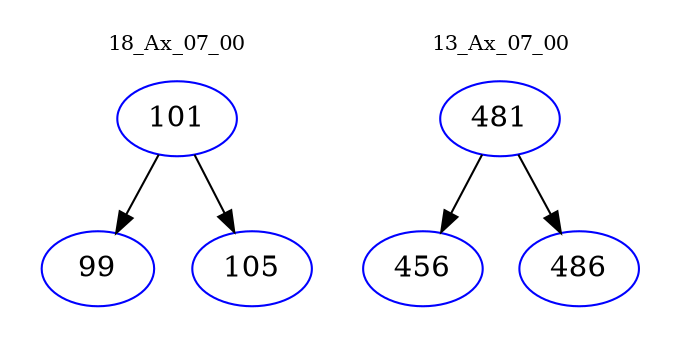 digraph{
subgraph cluster_0 {
color = white
label = "18_Ax_07_00";
fontsize=10;
T0_101 [label="101", color="blue"]
T0_101 -> T0_99 [color="black"]
T0_99 [label="99", color="blue"]
T0_101 -> T0_105 [color="black"]
T0_105 [label="105", color="blue"]
}
subgraph cluster_1 {
color = white
label = "13_Ax_07_00";
fontsize=10;
T1_481 [label="481", color="blue"]
T1_481 -> T1_456 [color="black"]
T1_456 [label="456", color="blue"]
T1_481 -> T1_486 [color="black"]
T1_486 [label="486", color="blue"]
}
}
